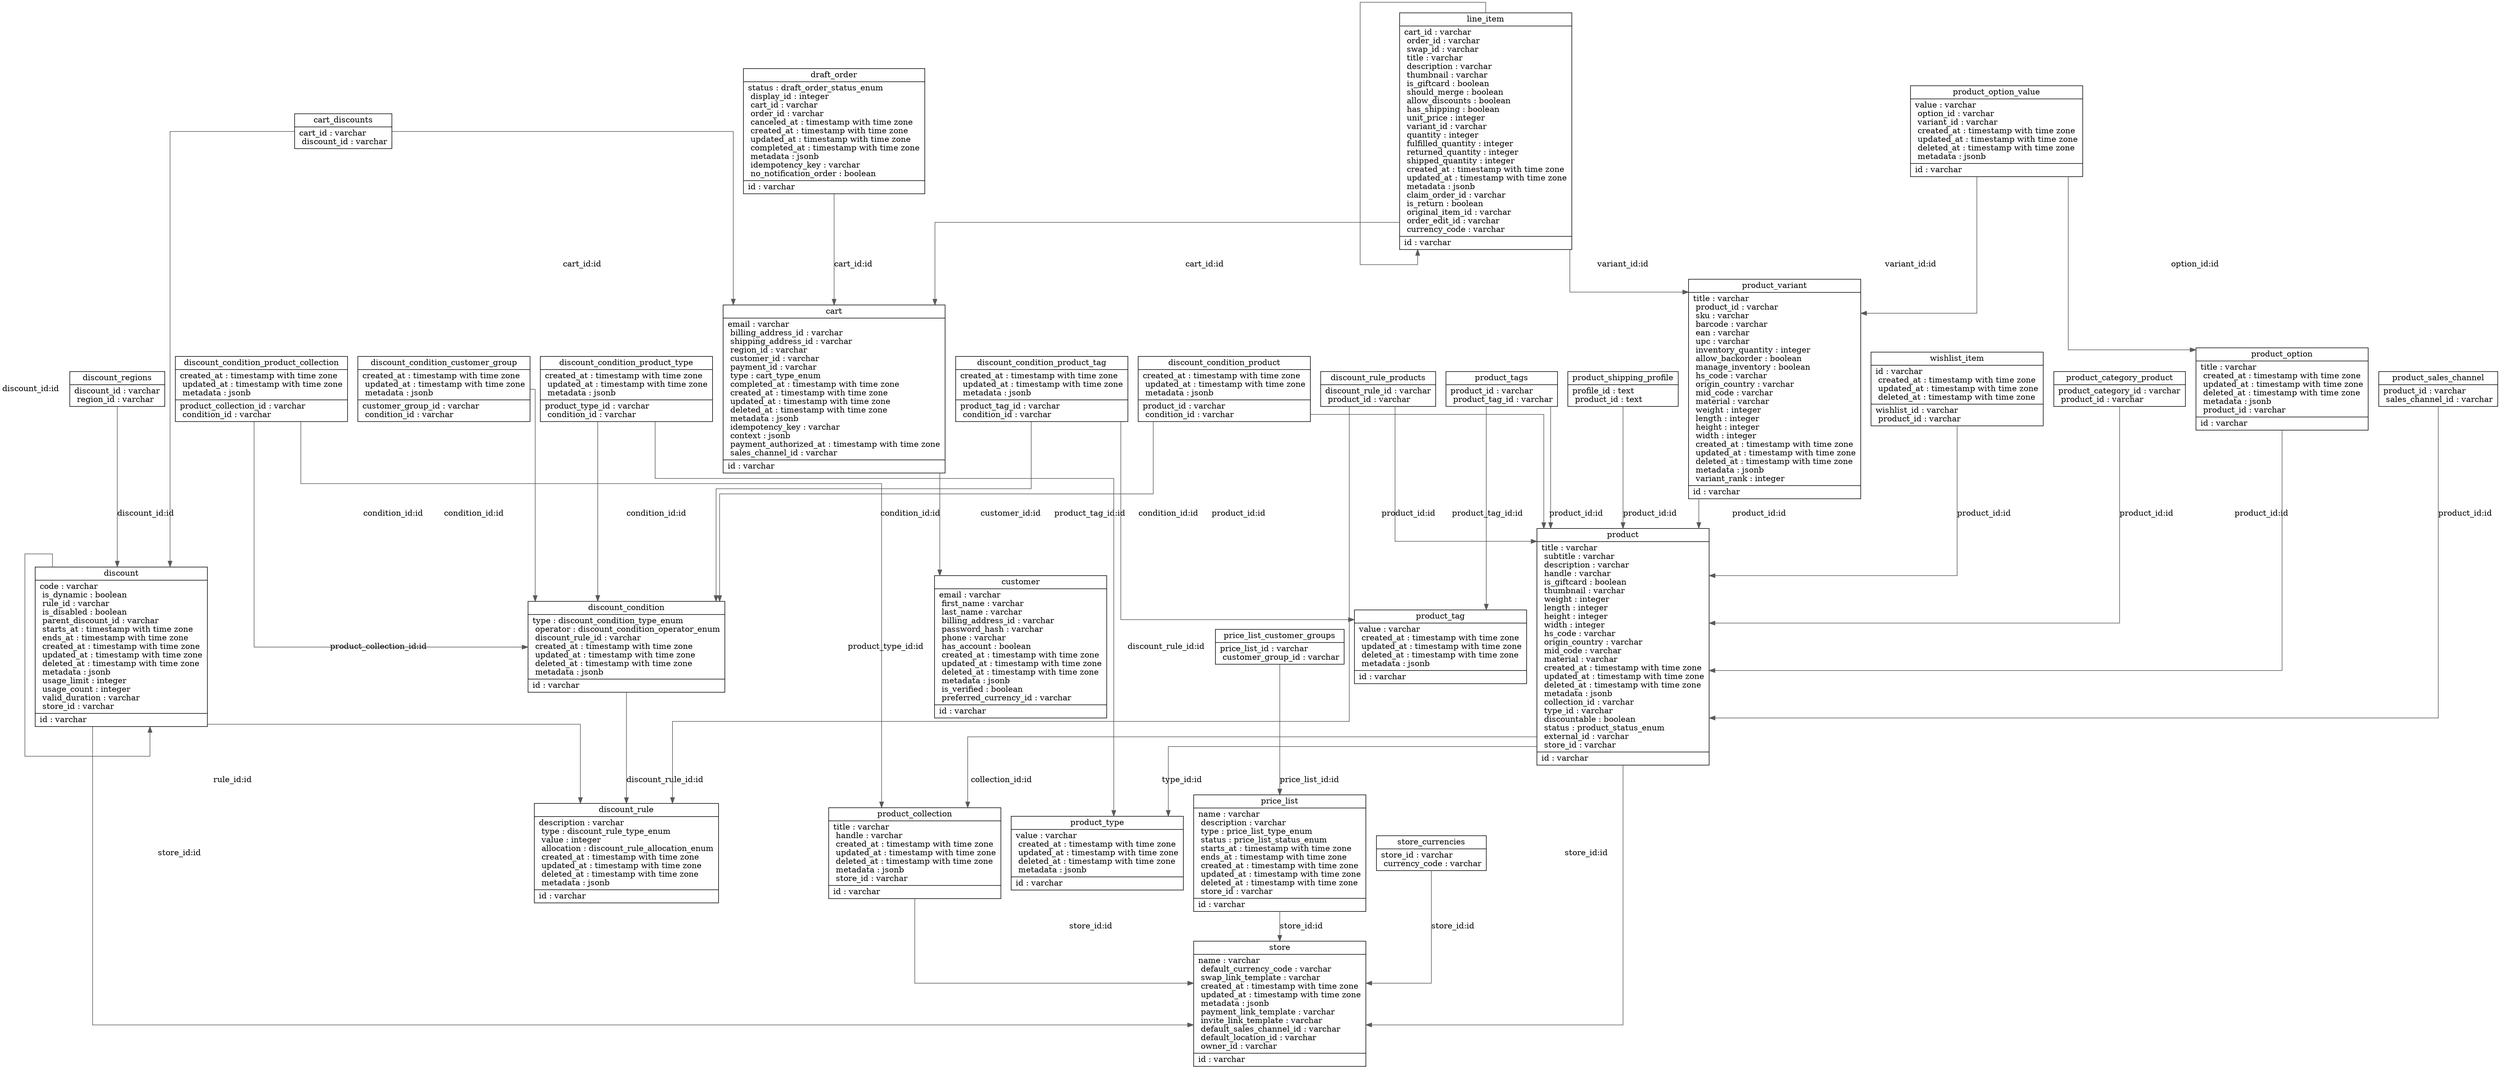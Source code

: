 digraph "hamza_dev_db" {

splines  = ortho;
fontname = "Inconsolata";

node [colorscheme = ylgnbu4];
edge [colorscheme = dark28, dir = both];

cart                                  [shape = record, label = "{ cart |  email : varchar\l  billing_address_id : varchar\l  shipping_address_id : varchar\l  region_id : varchar\l  customer_id : varchar\l  payment_id : varchar\l  type : cart_type_enum\l  completed_at : timestamp with time zone\l  created_at : timestamp with time zone\l  updated_at : timestamp with time zone\l  deleted_at : timestamp with time zone\l  metadata : jsonb\l  idempotency_key : varchar\l  context : jsonb\l  payment_authorized_at : timestamp with time zone\l  sales_channel_id : varchar\l| id : varchar\l }"];
cart_discounts                        [shape = record, label = "{ cart_discounts |  cart_id : varchar\l  discount_id : varchar\l }"];
customer                              [shape = record, label = "{ customer |  email : varchar\l  first_name : varchar\l  last_name : varchar\l  billing_address_id : varchar\l  password_hash : varchar\l  phone : varchar\l  has_account : boolean\l  created_at : timestamp with time zone\l  updated_at : timestamp with time zone\l  deleted_at : timestamp with time zone\l  metadata : jsonb\l  is_verified : boolean\l  preferred_currency_id : varchar\l| id : varchar\l }"];
discount                              [shape = record, label = "{ discount |  code : varchar\l  is_dynamic : boolean\l  rule_id : varchar\l  is_disabled : boolean\l  parent_discount_id : varchar\l  starts_at : timestamp with time zone\l  ends_at : timestamp with time zone\l  created_at : timestamp with time zone\l  updated_at : timestamp with time zone\l  deleted_at : timestamp with time zone\l  metadata : jsonb\l  usage_limit : integer\l  usage_count : integer\l  valid_duration : varchar\l  store_id : varchar\l| id : varchar\l }"];
discount_condition                    [shape = record, label = "{ discount_condition |  type : discount_condition_type_enum\l  operator : discount_condition_operator_enum\l  discount_rule_id : varchar\l  created_at : timestamp with time zone\l  updated_at : timestamp with time zone\l  deleted_at : timestamp with time zone\l  metadata : jsonb\l| id : varchar\l }"];
discount_condition_customer_group     [shape = record, label = "{ discount_condition_customer_group |  created_at : timestamp with time zone\l  updated_at : timestamp with time zone\l  metadata : jsonb\l| customer_group_id : varchar\l  condition_id : varchar\l }"];
discount_condition_product            [shape = record, label = "{ discount_condition_product |  created_at : timestamp with time zone\l  updated_at : timestamp with time zone\l  metadata : jsonb\l| product_id : varchar\l  condition_id : varchar\l }"];
discount_condition_product_collection [shape = record, label = "{ discount_condition_product_collection |  created_at : timestamp with time zone\l  updated_at : timestamp with time zone\l  metadata : jsonb\l| product_collection_id : varchar\l  condition_id : varchar\l }"];
discount_condition_product_tag        [shape = record, label = "{ discount_condition_product_tag |  created_at : timestamp with time zone\l  updated_at : timestamp with time zone\l  metadata : jsonb\l| product_tag_id : varchar\l  condition_id : varchar\l }"];
discount_condition_product_type       [shape = record, label = "{ discount_condition_product_type |  created_at : timestamp with time zone\l  updated_at : timestamp with time zone\l  metadata : jsonb\l| product_type_id : varchar\l  condition_id : varchar\l }"];
discount_regions                      [shape = record, label = "{ discount_regions |  discount_id : varchar\l  region_id : varchar\l }"];
discount_rule                         [shape = record, label = "{ discount_rule |  description : varchar\l  type : discount_rule_type_enum\l  value : integer\l  allocation : discount_rule_allocation_enum\l  created_at : timestamp with time zone\l  updated_at : timestamp with time zone\l  deleted_at : timestamp with time zone\l  metadata : jsonb\l| id : varchar\l }"];
discount_rule_products                [shape = record, label = "{ discount_rule_products |  discount_rule_id : varchar\l  product_id : varchar\l }"];
draft_order                           [shape = record, label = "{ draft_order |  status : draft_order_status_enum\l  display_id : integer\l  cart_id : varchar\l  order_id : varchar\l  canceled_at : timestamp with time zone\l  created_at : timestamp with time zone\l  updated_at : timestamp with time zone\l  completed_at : timestamp with time zone\l  metadata : jsonb\l  idempotency_key : varchar\l  no_notification_order : boolean\l| id : varchar\l }"];
line_item                             [shape = record, label = "{ line_item |  cart_id : varchar\l  order_id : varchar\l  swap_id : varchar\l  title : varchar\l  description : varchar\l  thumbnail : varchar\l  is_giftcard : boolean\l  should_merge : boolean\l  allow_discounts : boolean\l  has_shipping : boolean\l  unit_price : integer\l  variant_id : varchar\l  quantity : integer\l  fulfilled_quantity : integer\l  returned_quantity : integer\l  shipped_quantity : integer\l  created_at : timestamp with time zone\l  updated_at : timestamp with time zone\l  metadata : jsonb\l  claim_order_id : varchar\l  is_return : boolean\l  original_item_id : varchar\l  order_edit_id : varchar\l  currency_code : varchar\l| id : varchar\l }"];
price_list                            [shape = record, label = "{ price_list |  name : varchar\l  description : varchar\l  type : price_list_type_enum\l  status : price_list_status_enum\l  starts_at : timestamp with time zone\l  ends_at : timestamp with time zone\l  created_at : timestamp with time zone\l  updated_at : timestamp with time zone\l  deleted_at : timestamp with time zone\l  store_id : varchar\l| id : varchar\l }"];
price_list_customer_groups            [shape = record, label = "{ price_list_customer_groups |  price_list_id : varchar\l  customer_group_id : varchar\l }"];
product                               [shape = record, label = "{ product |  title : varchar\l  subtitle : varchar\l  description : varchar\l  handle : varchar\l  is_giftcard : boolean\l  thumbnail : varchar\l  weight : integer\l  length : integer\l  height : integer\l  width : integer\l  hs_code : varchar\l  origin_country : varchar\l  mid_code : varchar\l  material : varchar\l  created_at : timestamp with time zone\l  updated_at : timestamp with time zone\l  deleted_at : timestamp with time zone\l  metadata : jsonb\l  collection_id : varchar\l  type_id : varchar\l  discountable : boolean\l  status : product_status_enum\l  external_id : varchar\l  store_id : varchar\l| id : varchar\l }"];
product_category_product              [shape = record, label = "{ product_category_product |  product_category_id : varchar\l  product_id : varchar\l }"];
product_collection                    [shape = record, label = "{ product_collection |  title : varchar\l  handle : varchar\l  created_at : timestamp with time zone\l  updated_at : timestamp with time zone\l  deleted_at : timestamp with time zone\l  metadata : jsonb\l  store_id : varchar\l| id : varchar\l }"];
product_option                        [shape = record, label = "{ product_option |  title : varchar\l  created_at : timestamp with time zone\l  updated_at : timestamp with time zone\l  deleted_at : timestamp with time zone\l  metadata : jsonb\l  product_id : varchar\l| id : varchar\l }"];
product_option_value                  [shape = record, label = "{ product_option_value |  value : varchar\l  option_id : varchar\l  variant_id : varchar\l  created_at : timestamp with time zone\l  updated_at : timestamp with time zone\l  deleted_at : timestamp with time zone\l  metadata : jsonb\l| id : varchar\l }"];
product_sales_channel                 [shape = record, label = "{ product_sales_channel |  product_id : varchar\l  sales_channel_id : varchar\l }"];
product_shipping_profile              [shape = record, label = "{ product_shipping_profile |  profile_id : text\l  product_id : text\l }"];
product_tag                           [shape = record, label = "{ product_tag |  value : varchar\l  created_at : timestamp with time zone\l  updated_at : timestamp with time zone\l  deleted_at : timestamp with time zone\l  metadata : jsonb\l| id : varchar\l }"];
product_tags                          [shape = record, label = "{ product_tags |  product_id : varchar\l  product_tag_id : varchar\l }"];
product_type                          [shape = record, label = "{ product_type |  value : varchar\l  created_at : timestamp with time zone\l  updated_at : timestamp with time zone\l  deleted_at : timestamp with time zone\l  metadata : jsonb\l| id : varchar\l }"];
product_variant                       [shape = record, label = "{ product_variant |  title : varchar\l  product_id : varchar\l  sku : varchar\l  barcode : varchar\l  ean : varchar\l  upc : varchar\l  inventory_quantity : integer\l  allow_backorder : boolean\l  manage_inventory : boolean\l  hs_code : varchar\l  origin_country : varchar\l  mid_code : varchar\l  material : varchar\l  weight : integer\l  length : integer\l  height : integer\l  width : integer\l  created_at : timestamp with time zone\l  updated_at : timestamp with time zone\l  deleted_at : timestamp with time zone\l  metadata : jsonb\l  variant_rank : integer\l| id : varchar\l }"];
store                                 [shape = record, label = "{ store |  name : varchar\l  default_currency_code : varchar\l  swap_link_template : varchar\l  created_at : timestamp with time zone\l  updated_at : timestamp with time zone\l  metadata : jsonb\l  payment_link_template : varchar\l  invite_link_template : varchar\l  default_sales_channel_id : varchar\l  default_location_id : varchar\l  owner_id : varchar\l| id : varchar\l }"];
store_currencies                      [shape = record, label = "{ store_currencies |  store_id : varchar\l  currency_code : varchar\l }"];
wishlist_item                         [shape = record, label = "{ wishlist_item |  id : varchar\l  created_at : timestamp with time zone\l  updated_at : timestamp with time zone\l  deleted_at : timestamp with time zone\l| wishlist_id : varchar\l  product_id : varchar\l }"];

cart                                  -> customer                              [color = "#595959", style = solid , arrowtail = none    , arrowhead = normal  , taillabel = "", label = "customer_id:id", headlabel = ""];
cart_discounts                        -> cart                                  [color = "#595959", style = solid , arrowtail = none    , arrowhead = normal  , taillabel = "", label = "cart_id:id", headlabel = ""];
cart_discounts                        -> discount                              [color = "#595959", style = solid , arrowtail = none    , arrowhead = normal  , taillabel = "", label = "discount_id:id", headlabel = ""];
discount                              -> discount                              [color = "#595959", style = solid , arrowtail = none    , arrowhead = normal  , taillabel = "", label = "parent_discount_id:id", headlabel = ""];
discount                              -> discount_rule                         [color = "#595959", style = solid , arrowtail = none    , arrowhead = normal  , taillabel = "", label = "rule_id:id", headlabel = ""];
discount                              -> store                                 [color = "#595959", style = solid , arrowtail = none    , arrowhead = normal  , taillabel = "", label = "store_id:id", headlabel = ""];
discount_condition                    -> discount_rule                         [color = "#595959", style = solid , arrowtail = none    , arrowhead = normal  , taillabel = "", label = "discount_rule_id:id", headlabel = ""];
discount_condition_customer_group     -> discount_condition                    [color = "#595959", style = solid , arrowtail = none    , arrowhead = normal  , taillabel = "", label = "condition_id:id", headlabel = ""];
discount_condition_product            -> discount_condition                    [color = "#595959", style = solid , arrowtail = none    , arrowhead = normal  , taillabel = "", label = "condition_id:id", headlabel = ""];
discount_condition_product            -> product                               [color = "#595959", style = solid , arrowtail = none    , arrowhead = normal  , taillabel = "", label = "product_id:id", headlabel = ""];
discount_condition_product_collection -> discount_condition                    [color = "#595959", style = solid , arrowtail = none    , arrowhead = normal  , taillabel = "", label = "condition_id:id", headlabel = ""];
discount_condition_product_collection -> product_collection                    [color = "#595959", style = solid , arrowtail = none    , arrowhead = normal  , taillabel = "", label = "product_collection_id:id", headlabel = ""];
discount_condition_product_tag        -> discount_condition                    [color = "#595959", style = solid , arrowtail = none    , arrowhead = normal  , taillabel = "", label = "condition_id:id", headlabel = ""];
discount_condition_product_tag        -> product_tag                           [color = "#595959", style = solid , arrowtail = none    , arrowhead = normal  , taillabel = "", label = "product_tag_id:id", headlabel = ""];
discount_condition_product_type       -> discount_condition                    [color = "#595959", style = solid , arrowtail = none    , arrowhead = normal  , taillabel = "", label = "condition_id:id", headlabel = ""];
discount_condition_product_type       -> product_type                          [color = "#595959", style = solid , arrowtail = none    , arrowhead = normal  , taillabel = "", label = "product_type_id:id", headlabel = ""];
discount_regions                      -> discount                              [color = "#595959", style = solid , arrowtail = none    , arrowhead = normal  , taillabel = "", label = "discount_id:id", headlabel = ""];
discount_rule_products                -> discount_rule                         [color = "#595959", style = solid , arrowtail = none    , arrowhead = normal  , taillabel = "", label = "discount_rule_id:id", headlabel = ""];
discount_rule_products                -> product                               [color = "#595959", style = solid , arrowtail = none    , arrowhead = normal  , taillabel = "", label = "product_id:id", headlabel = ""];
draft_order                           -> cart                                  [color = "#595959", style = solid , arrowtail = none    , arrowhead = normal  , taillabel = "", label = "cart_id:id", headlabel = ""];
line_item                             -> cart                                  [color = "#595959", style = solid , arrowtail = none    , arrowhead = normal  , taillabel = "", label = "cart_id:id", headlabel = ""];
line_item                             -> line_item                             [color = "#595959", style = solid , arrowtail = none    , arrowhead = normal  , taillabel = "", label = "original_item_id:id", headlabel = ""];
line_item                             -> product_variant                       [color = "#595959", style = solid , arrowtail = none    , arrowhead = normal  , taillabel = "", label = "variant_id:id", headlabel = ""];
price_list                            -> store                                 [color = "#595959", style = solid , arrowtail = none    , arrowhead = normal  , taillabel = "", label = "store_id:id", headlabel = ""];
price_list_customer_groups            -> price_list                            [color = "#595959", style = solid , arrowtail = none    , arrowhead = normal  , taillabel = "", label = "price_list_id:id", headlabel = ""];
product                               -> product_collection                    [color = "#595959", style = solid , arrowtail = none    , arrowhead = normal  , taillabel = "", label = "collection_id:id", headlabel = ""];
product                               -> product_type                          [color = "#595959", style = solid , arrowtail = none    , arrowhead = normal  , taillabel = "", label = "type_id:id", headlabel = ""];
product                               -> store                                 [color = "#595959", style = solid , arrowtail = none    , arrowhead = normal  , taillabel = "", label = "store_id:id", headlabel = ""];
product_category_product              -> product                               [color = "#595959", style = solid , arrowtail = none    , arrowhead = normal  , taillabel = "", label = "product_id:id", headlabel = ""];
product_collection                    -> store                                 [color = "#595959", style = solid , arrowtail = none    , arrowhead = normal  , taillabel = "", label = "store_id:id", headlabel = ""];
product_option                        -> product                               [color = "#595959", style = solid , arrowtail = none    , arrowhead = normal  , taillabel = "", label = "product_id:id", headlabel = ""];
product_option_value                  -> product_option                        [color = "#595959", style = solid , arrowtail = none    , arrowhead = normal  , taillabel = "", label = "option_id:id", headlabel = ""];
product_option_value                  -> product_variant                       [color = "#595959", style = solid , arrowtail = none    , arrowhead = normal  , taillabel = "", label = "variant_id:id", headlabel = ""];
product_sales_channel                 -> product                               [color = "#595959", style = solid , arrowtail = none    , arrowhead = normal  , taillabel = "", label = "product_id:id", headlabel = ""];
product_shipping_profile              -> product                               [color = "#595959", style = solid , arrowtail = none    , arrowhead = normal  , taillabel = "", label = "product_id:id", headlabel = ""];
product_tags                          -> product                               [color = "#595959", style = solid , arrowtail = none    , arrowhead = normal  , taillabel = "", label = "product_id:id", headlabel = ""];
product_tags                          -> product_tag                           [color = "#595959", style = solid , arrowtail = none    , arrowhead = normal  , taillabel = "", label = "product_tag_id:id", headlabel = ""];
product_variant                       -> product                               [color = "#595959", style = solid , arrowtail = none    , arrowhead = normal  , taillabel = "", label = "product_id:id", headlabel = ""];
store_currencies                      -> store                                 [color = "#595959", style = solid , arrowtail = none    , arrowhead = normal  , taillabel = "", label = "store_id:id", headlabel = ""];
wishlist_item                         -> product                               [color = "#595959", style = solid , arrowtail = none    , arrowhead = normal  , taillabel = "", label = "product_id:id", headlabel = ""];

}
